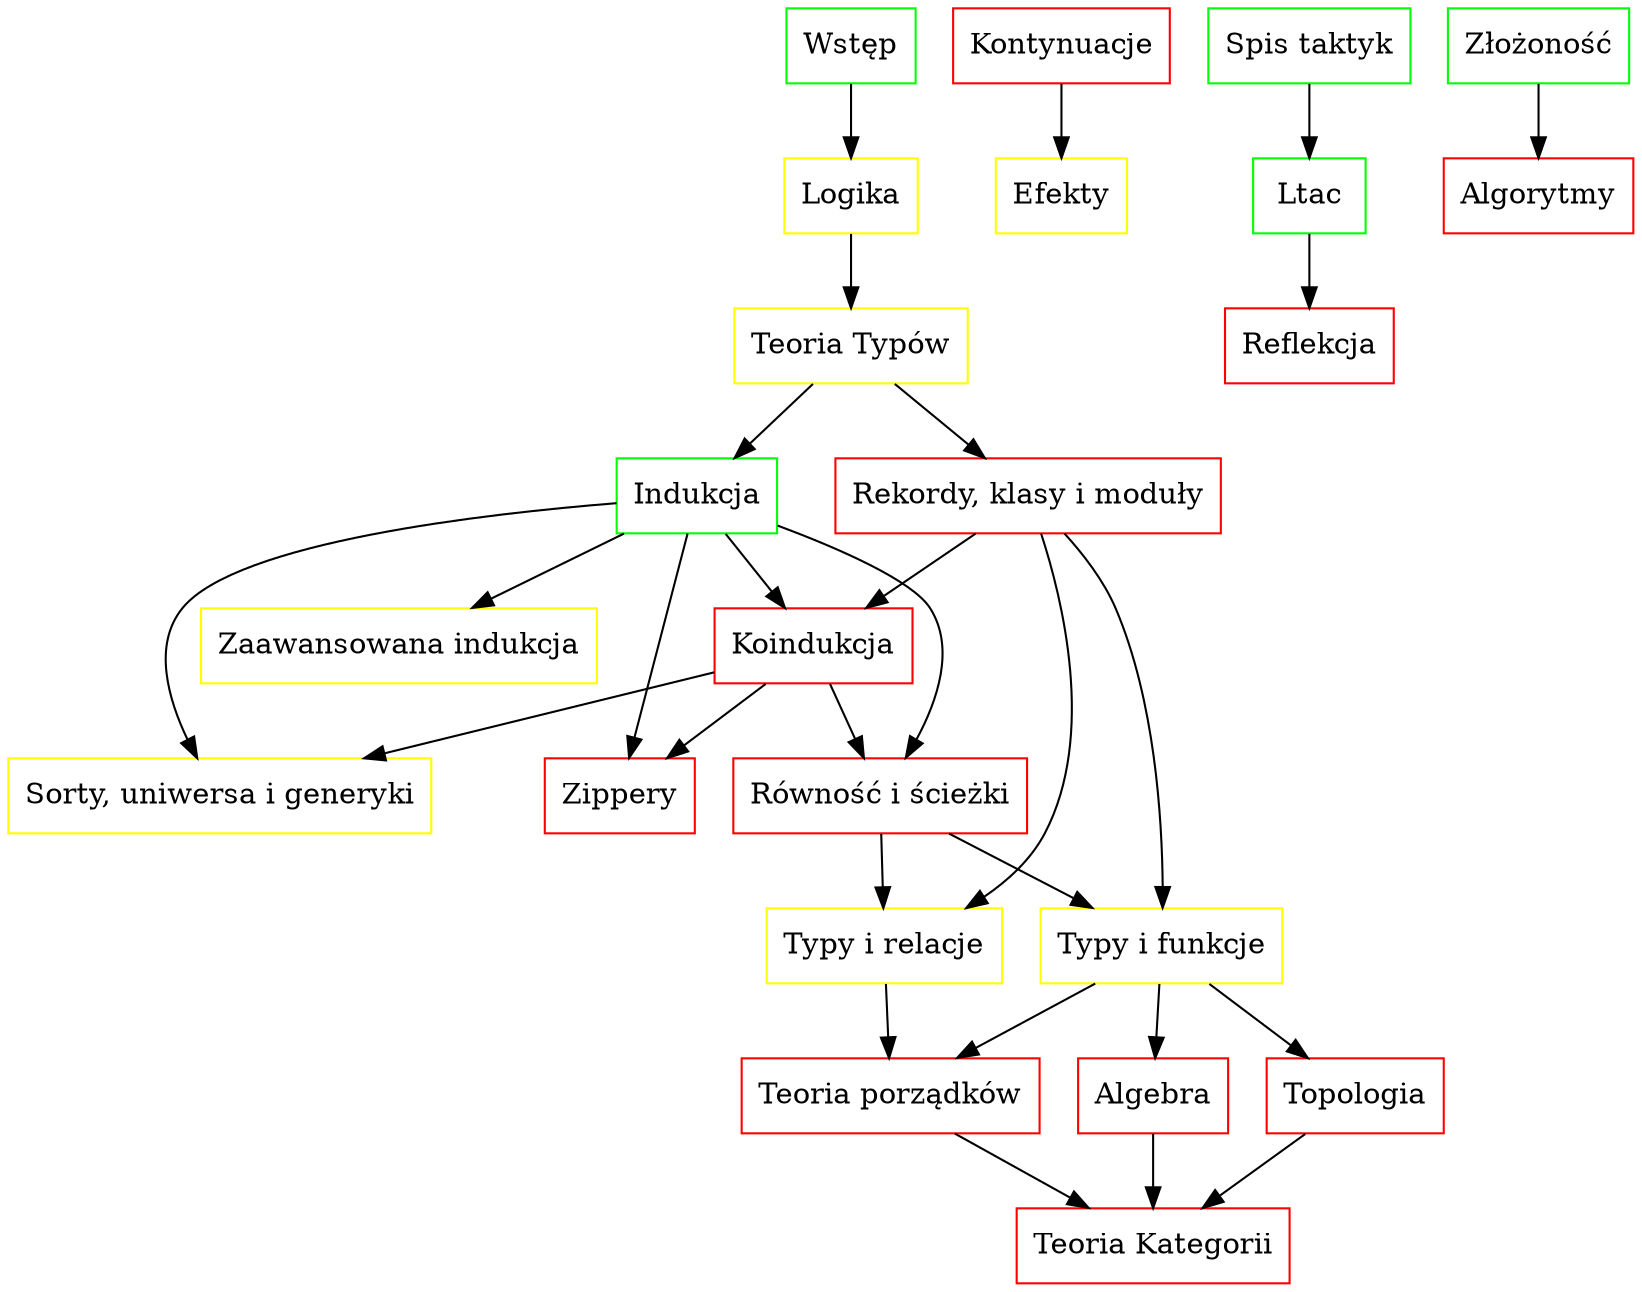 digraph
{
  node[shape=rectangle]

  Wstęp             [label = "Wstęp", color = green]
  
  Logika            [label = "Logika", color = yellow]
  
  TeoriaTypów       [label = "Teoria Typów", color = yellow]

  Indukcja1         [label = "Indukcja", color = green]
  Zippery           [label = "Zippery", color = red]
  Indukcja3         [label = "Zaawansowana indukcja", color = yellow]

  Rekordy           [label = "Rekordy, klasy i moduły", color = red]
  Funkcje           [label = "Typy i funkcje", color = yellow]
  Relacje           [label = "Typy i relacje", color = yellow]

  Koindukcja        [label = "Koindukcja", color = red]

  Uniwersa          [label = "Sorty, uniwersa i generyki", color = yellow]


  Ścieżki           [label = "Równość i ścieżki", color = red]

  Kontynuacje       [label = "Kontynuacje", color = red]
  Efekty            [label = "Efekty", color = yellow]

  Taktyki           [label = "Spis taktyk", color = green]
  Ltac              [label = "Ltac", color = green]
  Reflekcja         [label = "Reflekcja", color = red]
  
  Złożoność         [label = "Złożoność", color = green]
  Algorytmy         [label = "Algorytmy", color = red]

  Algebra           [label = "Algebra", color = red]
  Porządki          [label = "Teoria porządków", color = red]
  Topologia         [label = "Topologia", color = red]
  Kategorie         [label = "Teoria Kategorii", color = red]



  Wstęp             -> Logika
  
  Logika            -> TeoriaTypów

  TeoriaTypów       -> Indukcja1, Rekordy

  Indukcja1         -> Zippery, Uniwersa, Indukcja3, Koindukcja, Ścieżki /*Bool, Nat, List,*/

  Rekordy           -> Koindukcja, Funkcje, Relacje
  Koindukcja        -> Zippery, Uniwersa, Ścieżki /*CoNat, Stream, CoList, InfTree,*/

  Ścieżki           -> Funkcje, Relacje
  Funkcje           -> Porządki, Algebra, Topologia
  Relacje           -> Porządki

  Algebra           -> Kategorie
  Porządki          -> Kategorie
  Topologia         -> Kategorie


  Taktyki           -> Ltac
  Ltac              -> Reflekcja

  Kontynuacje       -> Efekty

  Złożoność         -> Algorytmy
}
